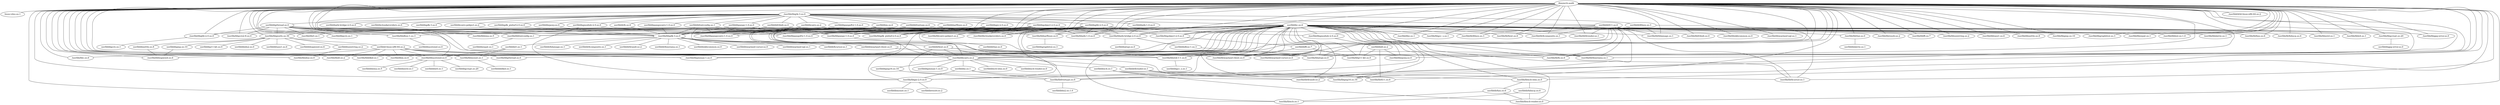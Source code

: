 strict graph "" {
	graph [edge_default="{}",
		node_default="{}"
	];
	node [label="\N"];
	"/bin/arch-audit"	[b=158,
		g=255,
		label="/bin/arch-audit",
		r=186,
		size=10.0,
		x=-62.68385,
		y=-42.474297];
	"linux-vdso.so.1"	[b=158,
		g=255,
		label="linux-vdso.so.1",
		r=186,
		size=10.0,
		x=-112.58623,
		y=-109.905685];
	"/bin/arch-audit" -- "linux-vdso.so.1"	[id=0,
		weight=1.0];
	"/usr/lib/libgtk-3.so.0"	[b=158,
		g=255,
		label="/usr/lib/libgtk-3.so.0",
		r=186,
		size=10.0,
		x=140.46507,
		y=159.58913];
	"/bin/arch-audit" -- "/usr/lib/libgtk-3.so.0"	[id=1,
		weight=1.0];
	"/usr/lib/libgdk-3.so.0"	[b=158,
		g=255,
		label="/usr/lib/libgdk-3.so.0",
		r=186,
		size=10.0,
		x=205.35631,
		y=103.69653];
	"/bin/arch-audit" -- "/usr/lib/libgdk-3.so.0"	[id=2,
		weight=1.0];
	"/usr/lib/libpangocairo-1.0.so.0"	[b=158,
		g=255,
		label="/usr/lib/libpangocairo-1.0.so.0",
		r=186,
		size=10.0,
		x=83.15488,
		y=142.37544];
	"/bin/arch-audit" -- "/usr/lib/libpangocairo-1.0.so.0"	[id=3,
		weight=1.0];
	"/usr/lib/libpango-1.0.so.0"	[b=158,
		g=255,
		label="/usr/lib/libpango-1.0.so.0",
		r=186,
		size=10.0,
		x=83.82179,
		y=82.34944];
	"/bin/arch-audit" -- "/usr/lib/libpango-1.0.so.0"	[id=4,
		weight=1.0];
	"/usr/lib/libatk-1.0.so.0"	[b=158,
		g=255,
		label="/usr/lib/libatk-1.0.so.0",
		r=186,
		size=10.0,
		x=-32.35684,
		y=98.59612];
	"/bin/arch-audit" -- "/usr/lib/libatk-1.0.so.0"	[id=5,
		weight=1.0];
	"/usr/lib/libcairo.so.2"	[b=158,
		g=255,
		label="/usr/lib/libcairo.so.2",
		r=186,
		size=10.0,
		x=113.25776,
		y=-23.316544];
	"/bin/arch-audit" -- "/usr/lib/libcairo.so.2"	[id=6,
		weight=1.0];
	"/usr/lib/libgio-2.0.so.0"	[b=158,
		g=255,
		label="/usr/lib/libgio-2.0.so.0",
		r=186,
		size=10.0,
		x=-11.542758,
		y=168.69621];
	"/bin/arch-audit" -- "/usr/lib/libgio-2.0.so.0"	[id=7,
		weight=1.0];
	"/usr/lib/libgobject-2.0.so.0"	[b=158,
		g=255,
		label="/usr/lib/libgobject-2.0.so.0",
		r=186,
		size=10.0,
		x=-100.40634,
		y=84.8558];
	"/bin/arch-audit" -- "/usr/lib/libgobject-2.0.so.0"	[id=8,
		weight=1.0];
	"/usr/lib/libglib-2.0.so.0"	[b=158,
		g=255,
		label="/usr/lib/libglib-2.0.so.0",
		r=186,
		size=10.0,
		x=-27.535833,
		y=-121.045456];
	"/bin/arch-audit" -- "/usr/lib/libglib-2.0.so.0"	[id=9,
		weight=1.0];
	"/usr/lib/libz.so.1"	[b=158,
		g=255,
		label="/usr/lib/libz.so.1",
		r=186,
		size=10.0,
		x=-125.334915,
		y=-22.839106];
	"/bin/arch-audit" -- "/usr/lib/libz.so.1"	[id=10,
		weight=1.0];
	"/usr/lib/libpcre2-8.so.0"	[b=158,
		g=255,
		label="/usr/lib/libpcre2-8.so.0",
		r=186,
		size=10.0,
		x=-18.607498,
		y=-73.37594];
	"/bin/arch-audit" -- "/usr/lib/libpcre2-8.so.0"	[id=11,
		weight=1.0];
	"/usr/lib/libgnutls.so.30"	[b=158,
		g=255,
		label="/usr/lib/libgnutls.so.30",
		r=186,
		size=10.0,
		x=-132.05122,
		y=-219.40402];
	"/bin/arch-audit" -- "/usr/lib/libgnutls.so.30"	[id=12,
		weight=1.0];
	"/usr/lib/libstdc++.so.6"	[b=158,
		g=255,
		label="/usr/lib/libstdc++.so.6",
		r=186,
		size=10.0,
		x=20.078701,
		y=-109.2348];
	"/bin/arch-audit" -- "/usr/lib/libstdc++.so.6"	[id=13,
		weight=1.0];
	"/usr/lib/libm.so.6"	[b=158,
		g=255,
		label="/usr/lib/libm.so.6",
		r=186,
		size=10.0,
		x=-68.31384,
		y=-122.08369];
	"/bin/arch-audit" -- "/usr/lib/libm.so.6"	[id=14,
		weight=1.0];
	"/usr/lib/libgcc_s.so.1"	[b=158,
		g=255,
		label="/usr/lib/libgcc_s.so.1",
		r=186,
		size=10.0,
		x=-136.334,
		y=-29.366167];
	"/bin/arch-audit" -- "/usr/lib/libgcc_s.so.1"	[id=15,
		weight=1.0];
	"/usr/lib/libpthread.so.0"	[b=158,
		g=255,
		label="/usr/lib/libpthread.so.0",
		r=186,
		size=10.0,
		x=-95.0135,
		y=-118.894585];
	"/bin/arch-audit" -- "/usr/lib/libpthread.so.0"	[id=16,
		weight=1.0];
	"/usr/lib/libc.so.6"	[b=158,
		g=255,
		label="/usr/lib/libc.so.6",
		r=186,
		size=10.0,
		x=-87.061226,
		y=-162.29416];
	"/bin/arch-audit" -- "/usr/lib/libc.so.6"	[id=17,
		weight=1.0];
	"/usr/lib/libgmodule-2.0.so.0"	[b=158,
		g=255,
		label="/usr/lib/libgmodule-2.0.so.0",
		r=186,
		size=10.0,
		x=-118.82745,
		y=78.8714];
	"/bin/arch-audit" -- "/usr/lib/libgmodule-2.0.so.0"	[id=18,
		weight=1.0];
	"/usr/lib/libharfbuzz.so.0"	[b=158,
		g=255,
		label="/usr/lib/libharfbuzz.so.0",
		r=186,
		size=10.0,
		x=-55.996326,
		y=116.01606];
	"/bin/arch-audit" -- "/usr/lib/libharfbuzz.so.0"	[id=19,
		weight=1.0];
	"/usr/lib/libpangoft2-1.0.so.0"	[b=158,
		g=255,
		label="/usr/lib/libpangoft2-1.0.so.0",
		r=186,
		size=10.0,
		x=72.220085,
		y=104.08635];
	"/bin/arch-audit" -- "/usr/lib/libpangoft2-1.0.so.0"	[id=20,
		weight=1.0];
	"/usr/lib/libfontconfig.so.1"	[b=158,
		g=255,
		label="/usr/lib/libfontconfig.so.1",
		r=186,
		size=10.0,
		x=-25.458105,
		y=55.006847];
	"/bin/arch-audit" -- "/usr/lib/libfontconfig.so.1"	[id=21,
		weight=1.0];
	"/usr/lib/libfreetype.so.6"	[b=158,
		g=255,
		label="/usr/lib/libfreetype.so.6",
		r=186,
		size=10.0,
		x=111.67345,
		y=7.131975];
	"/bin/arch-audit" -- "/usr/lib/libfreetype.so.6"	[id=22,
		weight=1.0];
	"/usr/lib/libfribidi.so.0"	[b=158,
		g=255,
		label="/usr/lib/libfribidi.so.0",
		r=186,
		size=10.0,
		x=-114.2658,
		y=13.615461];
	"/bin/arch-audit" -- "/usr/lib/libfribidi.so.0"	[id=23,
		weight=1.0];
	"/usr/lib/libcairo-gobject.so.2"	[b=158,
		g=255,
		label="/usr/lib/libcairo-gobject.so.2",
		r=186,
		size=10.0,
		x=36.39729,
		y=152.68254];
	"/bin/arch-audit" -- "/usr/lib/libcairo-gobject.so.2"	[id=24,
		weight=1.0];
	"/usr/lib/libgdk_pixbuf-2.0.so.0"	[b=158,
		g=255,
		label="/usr/lib/libgdk_pixbuf-2.0.so.0",
		r=186,
		size=10.0,
		x=32.357174,
		y=91.51286];
	"/bin/arch-audit" -- "/usr/lib/libgdk_pixbuf-2.0.so.0"	[id=25,
		weight=1.0];
	"/usr/lib/libepoxy.so.0"	[b=158,
		g=255,
		label="/usr/lib/libepoxy.so.0",
		r=186,
		size=10.0,
		x=-159.76088,
		y=31.900206];
	"/bin/arch-audit" -- "/usr/lib/libepoxy.so.0"	[id=26,
		weight=1.0];
	"/usr/lib/libXi.so.6"	[b=158,
		g=255,
		label="/usr/lib/libXi.so.6",
		r=186,
		size=10.0,
		x=55.794453,
		y=-37.986748];
	"/bin/arch-audit" -- "/usr/lib/libXi.so.6"	[id=27,
		weight=1.0];
	"/usr/lib/libX11.so.6"	[b=158,
		g=255,
		label="/usr/lib/libX11.so.6",
		r=186,
		size=10.0,
		x=-179.43355,
		y=23.769747];
	"/bin/arch-audit" -- "/usr/lib/libX11.so.6"	[id=28,
		weight=1.0];
	"/usr/lib/libatk-bridge-2.0.so.0"	[b=158,
		g=255,
		label="/usr/lib/libatk-bridge-2.0.so.0",
		r=186,
		size=10.0,
		x=-40.09757,
		y=175.67004];
	"/bin/arch-audit" -- "/usr/lib/libatk-bridge-2.0.so.0"	[id=29,
		weight=1.0];
	"/usr/lib/libcloudproviders.so.0"	[b=158,
		g=255,
		label="/usr/lib/libcloudproviders.so.0",
		r=186,
		size=10.0,
		x=4.864349,
		y=108.38903];
	"/bin/arch-audit" -- "/usr/lib/libcloudproviders.so.0"	[id=30,
		weight=1.0];
	"/usr/lib/libXfixes.so.3"	[b=158,
		g=255,
		label="/usr/lib/libXfixes.so.3",
		r=186,
		size=10.0,
		x=5.1926327,
		y=-21.711205];
	"/bin/arch-audit" -- "/usr/lib/libXfixes.so.3"	[id=31,
		weight=1.0];
	"/usr/lib/librt.so.1"	[b=158,
		g=255,
		label="/usr/lib/librt.so.1",
		r=186,
		size=10.0,
		x=-10.026029,
		y=-53.604275];
	"/bin/arch-audit" -- "/usr/lib/librt.so.1"	[id=32,
		weight=1.0];
	"/usr/lib/libxkbcommon.so.0"	[b=158,
		g=255,
		label="/usr/lib/libxkbcommon.so.0",
		r=186,
		size=10.0,
		x=-116.35907,
		y=0.9823968];
	"/bin/arch-audit" -- "/usr/lib/libxkbcommon.so.0"	[id=33,
		weight=1.0];
	"/usr/lib/libwayland-client.so.0"	[b=158,
		g=255,
		label="/usr/lib/libwayland-client.so.0",
		r=186,
		size=10.0,
		x=-106.19854,
		y=34.052544];
	"/bin/arch-audit" -- "/usr/lib/libwayland-client.so.0"	[id=34,
		weight=1.0];
	"/usr/lib/libwayland-cursor.so.0"	[b=158,
		g=255,
		label="/usr/lib/libwayland-cursor.so.0",
		r=186,
		size=10.0,
		x=35.612167,
		y=-1.0813432];
	"/bin/arch-audit" -- "/usr/lib/libwayland-cursor.so.0"	[id=35,
		weight=1.0];
	"/usr/lib/libwayland-egl.so.1"	[b=158,
		g=255,
		label="/usr/lib/libwayland-egl.so.1",
		r=186,
		size=10.0,
		x=-114.0267,
		y=-28.979523];
	"/bin/arch-audit" -- "/usr/lib/libwayland-egl.so.1"	[id=36,
		weight=1.0];
	"/usr/lib/libXext.so.6"	[b=158,
		g=255,
		label="/usr/lib/libXext.so.6",
		r=186,
		size=10.0,
		x=-0.17022133,
		y=9.781214];
	"/bin/arch-audit" -- "/usr/lib/libXext.so.6"	[id=37,
		weight=1.0];
	"/usr/lib/libXcursor.so.1"	[b=158,
		g=255,
		label="/usr/lib/libXcursor.so.1",
		r=186,
		size=10.0,
		x=78.79639,
		y=-25.826567];
	"/bin/arch-audit" -- "/usr/lib/libXcursor.so.1"	[id=38,
		weight=1.0];
	"/usr/lib/libXdamage.so.1"	[b=158,
		g=255,
		label="/usr/lib/libXdamage.so.1",
		r=186,
		size=10.0,
		x=47.76373,
		y=13.732083];
	"/bin/arch-audit" -- "/usr/lib/libXdamage.so.1"	[id=39,
		weight=1.0];
	"/usr/lib/libXcomposite.so.1"	[b=158,
		g=255,
		label="/usr/lib/libXcomposite.so.1",
		r=186,
		size=10.0,
		x=9.451281,
		y=-9.232597];
	"/bin/arch-audit" -- "/usr/lib/libXcomposite.so.1"	[id=40,
		weight=1.0];
	"/usr/lib/libXrandr.so.2"	[b=158,
		g=255,
		label="/usr/lib/libXrandr.so.2",
		r=186,
		size=10.0,
		x=79.18175,
		y=-58.254707];
	"/bin/arch-audit" -- "/usr/lib/libXrandr.so.2"	[id=41,
		weight=1.0];
	"/usr/lib/libXinerama.so.1"	[b=158,
		g=255,
		label="/usr/lib/libXinerama.so.1",
		r=186,
		size=10.0,
		x=49.586067,
		y=-23.724413];
	"/bin/arch-audit" -- "/usr/lib/libXinerama.so.1"	[id=42,
		weight=1.0];
	"/usr/lib/libthai.so.0"	[b=158,
		g=255,
		label="/usr/lib/libthai.so.0",
		r=186,
		size=10.0,
		x=-179.19647,
		y=-64.97334];
	"/bin/arch-audit" -- "/usr/lib/libthai.so.0"	[id=43,
		weight=1.0];
	"/usr/lib/libpixman-1.so.0"	[b=158,
		g=255,
		label="/usr/lib/libpixman-1.so.0",
		r=186,
		size=10.0,
		x=2.135647,
		y=-84.1882];
	"/bin/arch-audit" -- "/usr/lib/libpixman-1.so.0"	[id=44,
		weight=1.0];
	"/usr/lib/libpng16.so.16"	[b=158,
		g=255,
		label="/usr/lib/libpng16.so.16",
		r=186,
		size=10.0,
		x=27.906872,
		y=29.719826];
	"/bin/arch-audit" -- "/usr/lib/libpng16.so.16"	[id=45,
		weight=1.0];
	"/usr/lib/libxcb-shm.so.0"	[b=158,
		g=255,
		label="/usr/lib/libxcb-shm.so.0",
		r=186,
		size=10.0,
		x=-219.13478,
		y=-3.1498547];
	"/bin/arch-audit" -- "/usr/lib/libxcb-shm.so.0"	[id=46,
		weight=1.0];
	"/usr/lib/libxcb.so.1"	[b=158,
		g=255,
		label="/usr/lib/libxcb.so.1",
		r=186,
		size=10.0,
		x=-216.8583,
		y=-32.706814];
	"/bin/arch-audit" -- "/usr/lib/libxcb.so.1"	[id=47,
		weight=1.0];
	"/usr/lib/libxcb-render.so.0"	[b=158,
		g=255,
		label="/usr/lib/libxcb-render.so.0",
		r=186,
		size=10.0,
		x=-219.5929,
		y=-17.149044];
	"/bin/arch-audit" -- "/usr/lib/libxcb-render.so.0"	[id=48,
		weight=1.0];
	"/usr/lib/libXrender.so.1"	[b=158,
		g=255,
		label="/usr/lib/libXrender.so.1",
		r=186,
		size=10.0,
		x=-1.2362008,
		y=-3.581921];
	"/bin/arch-audit" -- "/usr/lib/libXrender.so.1"	[id=49,
		weight=1.0];
	"/usr/lib/libmount.so.1"	[b=158,
		g=255,
		label="/usr/lib/libmount.so.1",
		r=186,
		size=10.0,
		x=-4.917087,
		y=-156.86275];
	"/bin/arch-audit" -- "/usr/lib/libmount.so.1"	[id=50,
		weight=1.0];
	"/usr/lib/libresolv.so.2"	[b=158,
		g=255,
		label="/usr/lib/libresolv.so.2",
		r=186,
		size=10.0,
		x=-119.38231,
		y=-53.05262];
	"/bin/arch-audit" -- "/usr/lib/libresolv.so.2"	[id=51,
		weight=1.0];
	"/usr/lib/libffi.so.7"	[b=158,
		g=255,
		label="/usr/lib/libffi.so.7",
		r=186,
		size=10.0,
		x=-125.04076,
		y=-8.059018];
	"/bin/arch-audit" -- "/usr/lib/libffi.so.7"	[id=52,
		weight=1.0];
	"/usr/lib/libpcre.so.1"	[b=158,
		g=255,
		label="/usr/lib/libpcre.so.1",
		r=186,
		size=10.0,
		x=-25.665632,
		y=-83.62625];
	"/bin/arch-audit" -- "/usr/lib/libpcre.so.1"	[id=53,
		weight=1.0];
	"/usr/lib/libp11-kit.so.0"	[b=158,
		g=255,
		label="/usr/lib/libp11-kit.so.0",
		r=186,
		size=10.0,
		x=-167.47487,
		y=-25.250511];
	"/bin/arch-audit" -- "/usr/lib/libp11-kit.so.0"	[id=54,
		weight=1.0];
	"/usr/lib/libidn2.so.0"	[b=158,
		g=255,
		label="/usr/lib/libidn2.so.0",
		r=186,
		size=10.0,
		x=-139.38684,
		y=-121.78008];
	"/bin/arch-audit" -- "/usr/lib/libidn2.so.0"	[id=55,
		weight=1.0];
	"/usr/lib/libunistring.so.2"	[b=158,
		g=255,
		label="/usr/lib/libunistring.so.2",
		r=186,
		size=10.0,
		x=-131.65169,
		y=-55.228626];
	"/bin/arch-audit" -- "/usr/lib/libunistring.so.2"	[id=56,
		weight=1.0];
	"/usr/lib/libtasn1.so.6"	[b=158,
		g=255,
		label="/usr/lib/libtasn1.so.6",
		r=186,
		size=10.0,
		x=-123.06478,
		y=-66.0831];
	"/bin/arch-audit" -- "/usr/lib/libtasn1.so.6"	[id=57,
		weight=1.0];
	"/usr/lib/libnettle.so.8"	[b=158,
		g=255,
		label="/usr/lib/libnettle.so.8",
		r=186,
		size=10.0,
		x=-114.138,
		y=-14.338324];
	"/bin/arch-audit" -- "/usr/lib/libnettle.so.8"	[id=58,
		weight=1.0];
	"/usr/lib/libhogweed.so.6"	[b=158,
		g=255,
		label="/usr/lib/libhogweed.so.6",
		r=186,
		size=10.0,
		x=-148.40858,
		y=-161.06877];
	"/bin/arch-audit" -- "/usr/lib/libhogweed.so.6"	[id=59,
		weight=1.0];
	"/usr/lib/libgmp.so.10"	[b=158,
		g=255,
		label="/usr/lib/libgmp.so.10",
		r=186,
		size=10.0,
		x=-99.660255,
		y=-75.22683];
	"/bin/arch-audit" -- "/usr/lib/libgmp.so.10"	[id=60,
		weight=1.0];
	"/usr/lib64/ld-linux-x86-64.so.2"	[b=158,
		g=255,
		label="/usr/lib64/ld-linux-x86-64.so.2",
		r=186,
		size=10.0,
		x=-122.49797,
		y=-103.780045];
	"/bin/arch-audit" -- "/usr/lib64/ld-linux-x86-64.so.2"	[id=61,
		weight=1.0];
	"/usr/lib/libdl.so.2"	[b=158,
		g=255,
		label="/usr/lib/libdl.so.2",
		r=186,
		size=10.0,
		x=-81.16046,
		y=-113.843796];
	"/bin/arch-audit" -- "/usr/lib/libdl.so.2"	[id=62,
		weight=1.0];
	"/usr/lib/libgraphite2.so.3"	[b=158,
		g=255,
		label="/usr/lib/libgraphite2.so.3",
		r=186,
		size=10.0,
		x=-112.25658,
		y=-43.419556];
	"/bin/arch-audit" -- "/usr/lib/libgraphite2.so.3"	[id=63,
		weight=1.0];
	"/usr/lib/libexpat.so.1"	[b=158,
		g=255,
		label="/usr/lib/libexpat.so.1",
		r=186,
		size=10.0,
		x=-128.169,
		y=11.303024];
	"/bin/arch-audit" -- "/usr/lib/libexpat.so.1"	[id=64,
		weight=1.0];
	"/usr/lib/libbz2.so.1.0"	[b=158,
		g=255,
		label="/usr/lib/libbz2.so.1.0",
		r=186,
		size=10.0,
		x=-134.05727,
		y=0.28105104];
	"/bin/arch-audit" -- "/usr/lib/libbz2.so.1.0"	[id=65,
		weight=1.0];
	"/usr/lib/libdbus-1.so.3"	[b=158,
		g=255,
		label="/usr/lib/libdbus-1.so.3",
		r=186,
		size=10.0,
		x=-8.947256,
		y=-117.41544];
	"/bin/arch-audit" -- "/usr/lib/libdbus-1.so.3"	[id=66,
		weight=1.0];
	"/usr/lib/libatspi.so.0"	[b=158,
		g=255,
		label="/usr/lib/libatspi.so.0",
		r=186,
		size=10.0,
		x=-19.185738,
		y=114.26552];
	"/bin/arch-audit" -- "/usr/lib/libatspi.so.0"	[id=67,
		weight=1.0];
	"/usr/lib/libdatrie.so.1"	[b=158,
		g=255,
		label="/usr/lib/libdatrie.so.1",
		r=186,
		size=10.0,
		x=-135.62842,
		y=-42.967213];
	"/bin/arch-audit" -- "/usr/lib/libdatrie.so.1"	[id=68,
		weight=1.0];
	"/usr/lib/libXau.so.6"	[b=158,
		g=255,
		label="/usr/lib/libXau.so.6",
		r=186,
		size=10.0,
		x=-108.17566,
		y=-60.14722];
	"/bin/arch-audit" -- "/usr/lib/libXau.so.6"	[id=69,
		weight=1.0];
	"/usr/lib/libXdmcp.so.6"	[b=158,
		g=255,
		label="/usr/lib/libXdmcp.so.6",
		r=186,
		size=10.0,
		x=-124.284645,
		y=-38.04909];
	"/bin/arch-audit" -- "/usr/lib/libXdmcp.so.6"	[id=70,
		weight=1.0];
	"/usr/lib/libblkid.so.1"	[b=158,
		g=255,
		label="/usr/lib/libblkid.so.1",
		r=186,
		size=10.0,
		x=-82.56058,
		y=-127.04077];
	"/bin/arch-audit" -- "/usr/lib/libblkid.so.1"	[id=71,
		weight=1.0];
	"/usr/lib/libsystemd.so.0"	[b=158,
		g=255,
		label="/usr/lib/libsystemd.so.0",
		r=186,
		size=10.0,
		x=35.44378,
		y=-192.68288];
	"/bin/arch-audit" -- "/usr/lib/libsystemd.so.0"	[id=72,
		weight=1.0];
	"/usr/lib/liblzma.so.5"	[b=158,
		g=255,
		label="/usr/lib/liblzma.so.5",
		r=186,
		size=10.0,
		x=-8.439358,
		y=-66.518974];
	"/bin/arch-audit" -- "/usr/lib/liblzma.so.5"	[id=73,
		weight=1.0];
	"/usr/lib/libzstd.so.1"	[b=158,
		g=255,
		label="/usr/lib/libzstd.so.1",
		r=186,
		size=10.0,
		x=-121.84358,
		y=23.1539];
	"/bin/arch-audit" -- "/usr/lib/libzstd.so.1"	[id=74,
		weight=1.0];
	"/usr/lib/liblz4.so.1"	[b=158,
		g=255,
		label="/usr/lib/liblz4.so.1",
		r=186,
		size=10.0,
		x=-136.46094,
		y=-14.714987];
	"/bin/arch-audit" -- "/usr/lib/liblz4.so.1"	[id=75,
		weight=1.0];
	"/usr/lib/libgcrypt.so.20"	[b=158,
		g=255,
		label="/usr/lib/libgcrypt.so.20",
		r=186,
		size=10.0,
		x=-169.37514,
		y=-83.72149];
	"/bin/arch-audit" -- "/usr/lib/libgcrypt.so.20"	[id=76,
		weight=1.0];
	"/usr/lib/libgpg-error.so.0"	[b=158,
		g=255,
		label="/usr/lib/libgpg-error.so.0",
		r=186,
		size=10.0,
		x=-111.822655,
		y=-72.4534];
	"/bin/arch-audit" -- "/usr/lib/libgpg-error.so.0"	[id=77,
		weight=1.0];
	"usr/liblibgdk-3.so.0"	[b=158,
		g=255,
		label="usr/liblibgdk-3.so.0",
		r=186,
		size=10.0,
		x=184.1922,
		y=245.52855];
	"/usr/lib/libgtk-3.so.0" -- "usr/liblibgdk-3.so.0"	[id=78,
		weight=1.0];
	"usr/liblibgmodule-2.0.so.0"	[b=158,
		g=255,
		label="usr/liblibgmodule-2.0.so.0",
		r=186,
		size=10.0,
		x=60.87755,
		y=196.0468];
	"/usr/lib/libgtk-3.so.0" -- "usr/liblibgmodule-2.0.so.0"	[id=79,
		weight=1.0];
	"usr/liblibglib-2.0.so.0"	[b=158,
		g=255,
		label="usr/liblibglib-2.0.so.0",
		r=186,
		size=10.0,
		x=12.167814,
		y=153.3018];
	"/usr/lib/libgtk-3.so.0" -- "usr/liblibglib-2.0.so.0"	[id=80,
		weight=1.0];
	"usr/liblibgobject-2.0.so.0"	[b=158,
		g=255,
		label="usr/liblibgobject-2.0.so.0",
		r=186,
		size=10.0,
		x=52.825638,
		y=166.01146];
	"/usr/lib/libgtk-3.so.0" -- "usr/liblibgobject-2.0.so.0"	[id=81,
		weight=1.0];
	"usr/liblibgio-2.0.so.0"	[b=158,
		g=255,
		label="usr/liblibgio-2.0.so.0",
		r=186,
		size=10.0,
		x=110.00664,
		y=130.71916];
	"/usr/lib/libgtk-3.so.0" -- "usr/liblibgio-2.0.so.0"	[id=82,
		weight=1.0];
	"usr/liblibpangocairo-1.0.so.0"	[b=158,
		g=255,
		label="usr/liblibpangocairo-1.0.so.0",
		r=186,
		size=10.0,
		x=238.44975,
		y=171.89842];
	"/usr/lib/libgtk-3.so.0" -- "usr/liblibpangocairo-1.0.so.0"	[id=83,
		weight=1.0];
	"usr/liblibpango-1.0.so.0"	[b=158,
		g=255,
		label="usr/liblibpango-1.0.so.0",
		r=186,
		size=10.0,
		x=165.9517,
		y=160.66283];
	"/usr/lib/libgtk-3.so.0" -- "usr/liblibpango-1.0.so.0"	[id=84,
		weight=1.0];
	"usr/liblibharfbuzz.so.0"	[b=158,
		g=255,
		label="usr/liblibharfbuzz.so.0",
		r=186,
		size=10.0,
		x=130.49165,
		y=100.1644];
	"/usr/lib/libgtk-3.so.0" -- "usr/liblibharfbuzz.so.0"	[id=85,
		weight=1.0];
	"usr/liblibcairo.so.2"	[b=158,
		g=255,
		label="usr/liblibcairo.so.2",
		r=186,
		size=10.0,
		x=134.40384,
		y=189.829];
	"/usr/lib/libgtk-3.so.0" -- "usr/liblibcairo.so.2"	[id=86,
		weight=1.0];
	"usr/liblibpangoft2-1.0.so.0"	[b=158,
		g=255,
		label="usr/liblibpangoft2-1.0.so.0",
		r=186,
		size=10.0,
		x=129.39665,
		y=210.62132];
	"/usr/lib/libgtk-3.so.0" -- "usr/liblibpangoft2-1.0.so.0"	[id=87,
		weight=1.0];
	"usr/liblibfontconfig.so.1"	[b=158,
		g=255,
		label="usr/liblibfontconfig.so.1",
		r=186,
		size=10.0,
		x=155.12389,
		y=107.79131];
	"/usr/lib/libgtk-3.so.0" -- "usr/liblibfontconfig.so.1"	[id=88,
		weight=1.0];
	"usr/liblibfreetype.so.6"	[b=158,
		g=255,
		label="usr/liblibfreetype.so.6",
		r=186,
		size=10.0,
		x=51.8249,
		y=107.51885];
	"/usr/lib/libgtk-3.so.0" -- "usr/liblibfreetype.so.6"	[id=89,
		weight=1.0];
	"usr/liblibfribidi.so.0"	[b=158,
		g=255,
		label="usr/liblibfribidi.so.0",
		r=186,
		size=10.0,
		x=181.59793,
		y=138.71672];
	"/usr/lib/libgtk-3.so.0" -- "usr/liblibfribidi.so.0"	[id=90,
		weight=1.0];
	"usr/liblibcairo-gobject.so.2"	[b=158,
		g=255,
		label="usr/liblibcairo-gobject.so.2",
		r=186,
		size=10.0,
		x=228.90405,
		y=191.70413];
	"/usr/lib/libgtk-3.so.0" -- "usr/liblibcairo-gobject.so.2"	[id=91,
		weight=1.0];
	"usr/liblibgdk_pixbuf-2.0.so.0"	[b=158,
		g=255,
		label="usr/liblibgdk_pixbuf-2.0.so.0",
		r=186,
		size=10.0,
		x=239.44382,
		y=183.08737];
	"/usr/lib/libgtk-3.so.0" -- "usr/liblibgdk_pixbuf-2.0.so.0"	[id=92,
		weight=1.0];
	"usr/liblibatk-1.0.so.0"	[b=158,
		g=255,
		label="usr/liblibatk-1.0.so.0",
		r=186,
		size=10.0,
		x=53.044674,
		y=227.2748];
	"/usr/lib/libgtk-3.so.0" -- "usr/liblibatk-1.0.so.0"	[id=93,
		weight=1.0];
	"usr/liblibepoxy.so.0"	[b=158,
		g=255,
		label="usr/liblibepoxy.so.0",
		r=186,
		size=10.0,
		x=226.79741,
		y=172.2388];
	"/usr/lib/libgtk-3.so.0" -- "usr/liblibepoxy.so.0"	[id=94,
		weight=1.0];
	"usr/liblibm.so.6 "	[b=158,
		g=255,
		label="usr/liblibm.so.6 ",
		r=186,
		size=10.0,
		x=110.65036,
		y=46.435112];
	"/usr/lib/libgtk-3.so.0" -- "usr/liblibm.so.6 "	[id=95,
		weight=1.0];
	"usr/liblibXi.so.6"	[b=158,
		g=255,
		label="usr/liblibXi.so.6",
		r=186,
		size=10.0,
		x=224.0427,
		y=181.17961];
	"/usr/lib/libgtk-3.so.0" -- "usr/liblibXi.so.6"	[id=96,
		weight=1.0];
	"usr/liblibX11.so.6"	[b=158,
		g=255,
		label="usr/liblibX11.so.6",
		r=186,
		size=10.0,
		x=81.716064,
		y=13.578268];
	"/usr/lib/libgtk-3.so.0" -- "usr/liblibX11.so.6"	[id=97,
		weight=1.0];
	"usr/liblibatk-bridge-2.0.so.0"	[b=158,
		g=255,
		label="usr/liblibatk-bridge-2.0.so.0",
		r=186,
		size=10.0,
		x=194.6913,
		y=244.88817];
	"/usr/lib/libgtk-3.so.0" -- "usr/liblibatk-bridge-2.0.so.0"	[id=98,
		weight=1.0];
	"usr/liblibcloudproviders.so.0"	[b=158,
		g=255,
		label="usr/liblibcloudproviders.so.0",
		r=186,
		size=10.0,
		x=199.71996,
		y=235.84125];
	"/usr/lib/libgtk-3.so.0" -- "usr/liblibcloudproviders.so.0"	[id=99,
		weight=1.0];
	"usr/liblibXfixes.so.3"	[b=158,
		g=255,
		label="usr/liblibXfixes.so.3",
		r=186,
		size=10.0,
		x=157.55667,
		y=60.72863];
	"/usr/lib/libgtk-3.so.0" -- "usr/liblibXfixes.so.3"	[id=100,
		weight=1.0];
	"usr/liblibpthread.so.0"	[b=158,
		g=255,
		label="usr/liblibpthread.so.0",
		r=186,
		size=10.0,
		x=29.483961,
		y=-53.34752];
	"/usr/lib/libgtk-3.so.0" -- "usr/liblibpthread.so.0"	[id=101,
		weight=1.0];
	"usr/liblibc.so.6 "	[b=158,
		g=255,
		label="usr/liblibc.so.6 ",
		r=186,
		size=10.0,
		x=-65.081314,
		y=4.3368607];
	"/usr/lib/libgtk-3.so.0" -- "usr/liblibc.so.6 "	[id=102,
		weight=1.0];
	"usr/liblibgmodule-2.0.so.0" -- "/usr/lib/libgio-2.0.so.0"	[id=103,
		weight=1.0];
	"usr/liblibgmodule-2.0.so.0" -- "/usr/lib/libgdk_pixbuf-2.0.so.0"	[id=104,
		weight=1.0];
	"usr/liblibglib-2.0.so.0" -- "/usr/lib/libgdk-3.so.0"	[id=105,
		weight=1.0];
	"usr/liblibglib-2.0.so.0" -- "/usr/lib/libpangocairo-1.0.so.0"	[id=106,
		weight=1.0];
	"usr/liblibglib-2.0.so.0" -- "/usr/lib/libpango-1.0.so.0"	[id=107,
		weight=1.0];
	"usr/liblibglib-2.0.so.0" -- "/usr/lib/libatk-1.0.so.0"	[id=108,
		weight=1.0];
	"usr/liblibglib-2.0.so.0" -- "/usr/lib/libgio-2.0.so.0"	[id=109,
		weight=1.0];
	"usr/liblibglib-2.0.so.0" -- "/usr/lib/libgobject-2.0.so.0"	[id=110,
		weight=1.0];
	"usr/liblibglib-2.0.so.0" -- "/usr/lib/libgmodule-2.0.so.0"	[id=111,
		weight=1.0];
	"usr/liblibglib-2.0.so.0" -- "/usr/lib/libharfbuzz.so.0"	[id=112,
		weight=1.0];
	"usr/liblibglib-2.0.so.0" -- "/usr/lib/libpangoft2-1.0.so.0"	[id=113,
		weight=1.0];
	"usr/liblibglib-2.0.so.0" -- "/usr/lib/libcairo-gobject.so.2"	[id=114,
		weight=1.0];
	"usr/liblibglib-2.0.so.0" -- "/usr/lib/libgdk_pixbuf-2.0.so.0"	[id=115,
		weight=1.0];
	"usr/liblibglib-2.0.so.0" -- "/usr/lib/libatk-bridge-2.0.so.0"	[id=116,
		weight=1.0];
	"usr/liblibglib-2.0.so.0" -- "/usr/lib/libcloudproviders.so.0"	[id=117,
		weight=1.0];
	"usr/liblibglib-2.0.so.0" -- "/usr/lib/libatspi.so.0"	[id=118,
		weight=1.0];
	"usr/liblibgobject-2.0.so.0" -- "/usr/lib/libgdk-3.so.0"	[id=119,
		weight=1.0];
	"usr/liblibgobject-2.0.so.0" -- "/usr/lib/libpangocairo-1.0.so.0"	[id=120,
		weight=1.0];
	"usr/liblibgobject-2.0.so.0" -- "/usr/lib/libpango-1.0.so.0"	[id=121,
		weight=1.0];
	"usr/liblibgobject-2.0.so.0" -- "/usr/lib/libatk-1.0.so.0"	[id=122,
		weight=1.0];
	"usr/liblibgobject-2.0.so.0" -- "/usr/lib/libgio-2.0.so.0"	[id=123,
		weight=1.0];
	"usr/liblibgobject-2.0.so.0" -- "/usr/lib/libpangoft2-1.0.so.0"	[id=124,
		weight=1.0];
	"usr/liblibgobject-2.0.so.0" -- "/usr/lib/libcairo-gobject.so.2"	[id=125,
		weight=1.0];
	"usr/liblibgobject-2.0.so.0" -- "/usr/lib/libgdk_pixbuf-2.0.so.0"	[id=126,
		weight=1.0];
	"usr/liblibgobject-2.0.so.0" -- "/usr/lib/libatk-bridge-2.0.so.0"	[id=127,
		weight=1.0];
	"usr/liblibgobject-2.0.so.0" -- "/usr/lib/libcloudproviders.so.0"	[id=128,
		weight=1.0];
	"usr/liblibgobject-2.0.so.0" -- "/usr/lib/libatspi.so.0"	[id=129,
		weight=1.0];
	"usr/liblibgio-2.0.so.0" -- "/usr/lib/libgdk-3.so.0"	[id=130,
		weight=1.0];
	"usr/liblibgio-2.0.so.0" -- "/usr/lib/libpango-1.0.so.0"	[id=131,
		weight=1.0];
	"usr/liblibgio-2.0.so.0" -- "/usr/lib/libpangoft2-1.0.so.0"	[id=132,
		weight=1.0];
	"usr/liblibgio-2.0.so.0" -- "/usr/lib/libgdk_pixbuf-2.0.so.0"	[id=133,
		weight=1.0];
	"usr/liblibgio-2.0.so.0" -- "/usr/lib/libcloudproviders.so.0"	[id=134,
		weight=1.0];
	"usr/liblibpangocairo-1.0.so.0" -- "/usr/lib/libgdk-3.so.0"	[id=135,
		weight=1.0];
	"usr/liblibpango-1.0.so.0" -- "/usr/lib/libgdk-3.so.0"	[id=136,
		weight=1.0];
	"usr/liblibpango-1.0.so.0" -- "/usr/lib/libpangocairo-1.0.so.0"	[id=137,
		weight=1.0];
	"usr/liblibpango-1.0.so.0" -- "/usr/lib/libpangoft2-1.0.so.0"	[id=138,
		weight=1.0];
	"usr/liblibharfbuzz.so.0" -- "/usr/lib/libpango-1.0.so.0"	[id=139,
		weight=1.0];
	"usr/liblibharfbuzz.so.0" -- "/usr/lib/libpangoft2-1.0.so.0"	[id=140,
		weight=1.0];
	"usr/liblibharfbuzz.so.0" -- "/usr/lib/libfreetype.so.6"	[id=141,
		weight=1.0];
	"usr/liblibcairo.so.2" -- "/usr/lib/libgdk-3.so.0"	[id=142,
		weight=1.0];
	"usr/liblibcairo.so.2" -- "/usr/lib/libpangocairo-1.0.so.0"	[id=143,
		weight=1.0];
	"usr/liblibcairo.so.2" -- "/usr/lib/libcairo-gobject.so.2"	[id=144,
		weight=1.0];
	"usr/liblibpangoft2-1.0.so.0" -- "/usr/lib/libpangocairo-1.0.so.0"	[id=145,
		weight=1.0];
	"usr/liblibfontconfig.so.1" -- "/usr/lib/libgdk-3.so.0"	[id=146,
		weight=1.0];
	"usr/liblibfontconfig.so.1" -- "/usr/lib/libpangocairo-1.0.so.0"	[id=147,
		weight=1.0];
	"usr/liblibfontconfig.so.1" -- "/usr/lib/libcairo.so.2"	[id=148,
		weight=1.0];
	"usr/liblibfontconfig.so.1" -- "/usr/lib/libpangoft2-1.0.so.0"	[id=149,
		weight=1.0];
	"usr/liblibfreetype.so.6" -- "/usr/lib/libcairo.so.2"	[id=150,
		weight=1.0];
	"usr/liblibfreetype.so.6" -- "/usr/lib/libharfbuzz.so.0"	[id=151,
		weight=1.0];
	"usr/liblibfreetype.so.6" -- "/usr/lib/libpangoft2-1.0.so.0"	[id=152,
		weight=1.0];
	"usr/liblibfreetype.so.6" -- "/usr/lib/libfontconfig.so.1"	[id=153,
		weight=1.0];
	"usr/liblibfribidi.so.0" -- "/usr/lib/libgdk-3.so.0"	[id=154,
		weight=1.0];
	"usr/liblibfribidi.so.0" -- "/usr/lib/libpango-1.0.so.0"	[id=155,
		weight=1.0];
	"usr/liblibcairo-gobject.so.2" -- "/usr/lib/libgdk-3.so.0"	[id=156,
		weight=1.0];
	"usr/liblibgdk_pixbuf-2.0.so.0" -- "/usr/lib/libgdk-3.so.0"	[id=157,
		weight=1.0];
	"usr/liblibatk-1.0.so.0" -- "/usr/lib/libatk-bridge-2.0.so.0"	[id=158,
		weight=1.0];
	"usr/liblibepoxy.so.0" -- "/usr/lib/libgdk-3.so.0"	[id=159,
		weight=1.0];
	"usr/liblibm.so.6 " -- "/usr/lib/libgdk-3.so.0"	[id=160,
		weight=1.0];
	"usr/liblibm.so.6 " -- "/usr/lib/libpangocairo-1.0.so.0"	[id=161,
		weight=1.0];
	"usr/liblibm.so.6 " -- "/usr/lib/libpango-1.0.so.0"	[id=162,
		weight=1.0];
	"usr/liblibm.so.6 " -- "/usr/lib/libcairo.so.2"	[id=163,
		weight=1.0];
	"usr/liblibm.so.6 " -- "/usr/lib/libstdc++.so.6"	[id=164,
		weight=1.0];
	"usr/liblibm.so.6 " -- "/usr/lib/libgdk_pixbuf-2.0.so.0"	[id=165,
		weight=1.0];
	"usr/liblibm.so.6 " -- "/usr/lib/libpixman-1.so.0"	[id=166,
		weight=1.0];
	"usr/liblibm.so.6 " -- "/usr/lib/libpng16.so.16"	[id=167,
		weight=1.0];
	"usr/liblibXi.so.6" -- "/usr/lib/libgdk-3.so.0"	[id=168,
		weight=1.0];
	"usr/liblibX11.so.6" -- "/usr/lib/libgdk-3.so.0"	[id=169,
		weight=1.0];
	"usr/liblibX11.so.6" -- "/usr/lib/libcairo.so.2"	[id=170,
		weight=1.0];
	"usr/liblibX11.so.6" -- "/usr/lib/libXi.so.6"	[id=171,
		weight=1.0];
	"usr/liblibX11.so.6" -- "/usr/lib/libXfixes.so.3"	[id=172,
		weight=1.0];
	"usr/liblibX11.so.6" -- "/usr/lib/libXext.so.6"	[id=173,
		weight=1.0];
	"usr/liblibX11.so.6" -- "/usr/lib/libXcursor.so.1"	[id=174,
		weight=1.0];
	"usr/liblibX11.so.6" -- "/usr/lib/libXdamage.so.1"	[id=175,
		weight=1.0];
	"usr/liblibX11.so.6" -- "/usr/lib/libXcomposite.so.1"	[id=176,
		weight=1.0];
	"usr/liblibX11.so.6" -- "/usr/lib/libXrandr.so.2"	[id=177,
		weight=1.0];
	"usr/liblibX11.so.6" -- "/usr/lib/libXinerama.so.1"	[id=178,
		weight=1.0];
	"usr/liblibX11.so.6" -- "/usr/lib/libXrender.so.1"	[id=179,
		weight=1.0];
	"usr/liblibX11.so.6" -- "/usr/lib/libatspi.so.0"	[id=180,
		weight=1.0];
	"usr/liblibXfixes.so.3" -- "/usr/lib/libgdk-3.so.0"	[id=181,
		weight=1.0];
	"usr/liblibXfixes.so.3" -- "/usr/lib/libXcursor.so.1"	[id=182,
		weight=1.0];
	"usr/liblibXfixes.so.3" -- "/usr/lib/libXdamage.so.1"	[id=183,
		weight=1.0];
	"usr/liblibpthread.so.0" -- "/usr/lib/libpango-1.0.so.0"	[id=184,
		weight=1.0];
	"usr/liblibpthread.so.0" -- "/usr/lib/libcairo.so.2"	[id=185,
		weight=1.0];
	"usr/liblibpthread.so.0" -- "/usr/lib/libglib-2.0.so.0"	[id=186,
		weight=1.0];
	"usr/liblibpthread.so.0" -- "/usr/lib/libpcre2-8.so.0"	[id=187,
		weight=1.0];
	"usr/liblibpthread.so.0" -- "/usr/lib/libgnutls.so.30"	[id=188,
		weight=1.0];
	"usr/liblibpthread.so.0" -- "/usr/lib/libpangoft2-1.0.so.0"	[id=189,
		weight=1.0];
	"usr/liblibpthread.so.0" -- "/usr/lib/libfontconfig.so.1"	[id=190,
		weight=1.0];
	"usr/liblibpthread.so.0" -- "/usr/lib/libgdk_pixbuf-2.0.so.0"	[id=191,
		weight=1.0];
	"usr/liblibpthread.so.0" -- "/usr/lib/librt.so.1"	[id=192,
		weight=1.0];
	"usr/liblibpthread.so.0" -- "/usr/lib/libwayland-client.so.0"	[id=193,
		weight=1.0];
	"usr/liblibpthread.so.0" -- "/usr/lib/libpcre.so.1"	[id=194,
		weight=1.0];
	"usr/liblibpthread.so.0" -- "/usr/lib/libdbus-1.so.3"	[id=195,
		weight=1.0];
	"usr/liblibpthread.so.0" -- "/usr/lib/libsystemd.so.0"	[id=196,
		weight=1.0];
	"usr/liblibpthread.so.0" -- "/usr/lib/liblzma.so.5"	[id=197,
		weight=1.0];
	"usr/liblibc.so.6 " -- "/usr/lib/libgdk-3.so.0"	[id=198,
		weight=1.0];
	"usr/liblibc.so.6 " -- "/usr/lib/libpangocairo-1.0.so.0"	[id=199,
		weight=1.0];
	"usr/liblibc.so.6 " -- "/usr/lib/libpango-1.0.so.0"	[id=200,
		weight=1.0];
	"usr/liblibc.so.6 " -- "/usr/lib/libatk-1.0.so.0"	[id=201,
		weight=1.0];
	"usr/liblibc.so.6 " -- "/usr/lib/libcairo.so.2"	[id=202,
		weight=1.0];
	"usr/liblibc.so.6 " -- "/usr/lib/libgio-2.0.so.0"	[id=203,
		weight=1.0];
	"usr/liblibc.so.6 " -- "/usr/lib/libgobject-2.0.so.0"	[id=204,
		weight=1.0];
	"usr/liblibc.so.6 " -- "/usr/lib/libglib-2.0.so.0"	[id=205,
		weight=1.0];
	"usr/liblibc.so.6 " -- "/usr/lib/libz.so.1"	[id=206,
		weight=1.0];
	"usr/liblibc.so.6 " -- "/usr/lib/libpcre2-8.so.0"	[id=207,
		weight=1.0];
	"usr/liblibc.so.6 " -- "/usr/lib/libgnutls.so.30"	[id=208,
		weight=1.0];
	"usr/liblibc.so.6 " -- "/usr/lib/libstdc++.so.6"	[id=209,
		weight=1.0];
	"usr/liblibc.so.6 " -- "/usr/lib/libm.so.6"	[id=210,
		weight=1.0];
	"usr/liblibc.so.6 " -- "/usr/lib/libgcc_s.so.1"	[id=211,
		weight=1.0];
	"usr/liblibc.so.6 " -- "/usr/lib/libpthread.so.0"	[id=212,
		weight=1.0];
	"usr/liblibc.so.6 " -- "/usr/lib/libgmodule-2.0.so.0"	[id=213,
		weight=1.0];
	"usr/liblibc.so.6 " -- "/usr/lib/libharfbuzz.so.0"	[id=214,
		weight=1.0];
	"usr/liblibc.so.6 " -- "/usr/lib/libpangoft2-1.0.so.0"	[id=215,
		weight=1.0];
	"usr/liblibc.so.6 " -- "/usr/lib/libfontconfig.so.1"	[id=216,
		weight=1.0];
	"usr/liblibc.so.6 " -- "/usr/lib/libfreetype.so.6"	[id=217,
		weight=1.0];
	"usr/liblibc.so.6 " -- "/usr/lib/libfribidi.so.0"	[id=218,
		weight=1.0];
	"usr/liblibc.so.6 " -- "/usr/lib/libgdk_pixbuf-2.0.so.0"	[id=219,
		weight=1.0];
	"usr/liblibc.so.6 " -- "/usr/lib/libepoxy.so.0"	[id=220,
		weight=1.0];
	"usr/liblibc.so.6 " -- "/usr/lib/libXi.so.6"	[id=221,
		weight=1.0];
	"usr/liblibc.so.6 " -- "/usr/lib/libX11.so.6"	[id=222,
		weight=1.0];
	"usr/liblibc.so.6 " -- "/usr/lib/libatk-bridge-2.0.so.0"	[id=223,
		weight=1.0];
	"usr/liblibc.so.6 " -- "/usr/lib/libcloudproviders.so.0"	[id=224,
		weight=1.0];
	"usr/liblibc.so.6 " -- "/usr/lib/libXfixes.so.3"	[id=225,
		weight=1.0];
	"usr/liblibc.so.6 " -- "/usr/lib/librt.so.1"	[id=226,
		weight=1.0];
	"usr/liblibc.so.6 " -- "/usr/lib/libxkbcommon.so.0"	[id=227,
		weight=1.0];
	"usr/liblibc.so.6 " -- "/usr/lib/libwayland-client.so.0"	[id=228,
		weight=1.0];
	"usr/liblibc.so.6 " -- "/usr/lib/libwayland-cursor.so.0"	[id=229,
		weight=1.0];
	"usr/liblibc.so.6 " -- "/usr/lib/libwayland-egl.so.1"	[id=230,
		weight=1.0];
	"usr/liblibc.so.6 " -- "/usr/lib/libXext.so.6"	[id=231,
		weight=1.0];
	"usr/liblibc.so.6 " -- "/usr/lib/libXcursor.so.1"	[id=232,
		weight=1.0];
	"usr/liblibc.so.6 " -- "/usr/lib/libXdamage.so.1"	[id=233,
		weight=1.0];
	"usr/liblibc.so.6 " -- "/usr/lib/libXcomposite.so.1"	[id=234,
		weight=1.0];
	"usr/liblibc.so.6 " -- "/usr/lib/libXrandr.so.2"	[id=235,
		weight=1.0];
	"usr/liblibc.so.6 " -- "/usr/lib/libXinerama.so.1"	[id=236,
		weight=1.0];
	"usr/liblibc.so.6 " -- "/usr/lib/libthai.so.0"	[id=237,
		weight=1.0];
	"usr/liblibc.so.6 " -- "/usr/lib/libpixman-1.so.0"	[id=238,
		weight=1.0];
	"usr/liblibc.so.6 " -- "/usr/lib/libpng16.so.16"	[id=239,
		weight=1.0];
	"usr/liblibc.so.6 " -- "/usr/lib/libxcb-shm.so.0"	[id=240,
		weight=1.0];
	"usr/liblibc.so.6 " -- "/usr/lib/libxcb.so.1"	[id=241,
		weight=1.0];
	"usr/liblibc.so.6 " -- "/usr/lib/libxcb-render.so.0"	[id=242,
		weight=1.0];
	"usr/liblibc.so.6 " -- "/usr/lib/libXrender.so.1"	[id=243,
		weight=1.0];
	"usr/liblibc.so.6 " -- "/usr/lib/libmount.so.1"	[id=244,
		weight=1.0];
	"usr/liblibc.so.6 " -- "/usr/lib/libresolv.so.2"	[id=245,
		weight=1.0];
	"usr/liblibc.so.6 " -- "/usr/lib/libffi.so.7"	[id=246,
		weight=1.0];
	"usr/liblibc.so.6 " -- "/usr/lib/libpcre.so.1"	[id=247,
		weight=1.0];
	"usr/liblibc.so.6 " -- "/usr/lib/libp11-kit.so.0"	[id=248,
		weight=1.0];
	"usr/liblibc.so.6 " -- "/usr/lib/libidn2.so.0"	[id=249,
		weight=1.0];
	"usr/liblibc.so.6 " -- "/usr/lib/libunistring.so.2"	[id=250,
		weight=1.0];
	"usr/liblibc.so.6 " -- "/usr/lib/libtasn1.so.6"	[id=251,
		weight=1.0];
	"usr/liblibc.so.6 " -- "/usr/lib/libnettle.so.8"	[id=252,
		weight=1.0];
	"usr/liblibc.so.6 " -- "/usr/lib/libhogweed.so.6"	[id=253,
		weight=1.0];
	"usr/liblibc.so.6 " -- "/usr/lib/libgmp.so.10"	[id=254,
		weight=1.0];
	"usr/liblibc.so.6 " -- "/usr/lib/libdl.so.2"	[id=255,
		weight=1.0];
	"usr/liblibc.so.6 " -- "/usr/lib/libgraphite2.so.3"	[id=256,
		weight=1.0];
	"usr/liblibc.so.6 " -- "/usr/lib/libexpat.so.1"	[id=257,
		weight=1.0];
	"usr/liblibc.so.6 " -- "/usr/lib/libbz2.so.1.0"	[id=258,
		weight=1.0];
	"usr/liblibc.so.6 " -- "/usr/lib/libdbus-1.so.3"	[id=259,
		weight=1.0];
	"usr/liblibc.so.6 " -- "/usr/lib/libatspi.so.0"	[id=260,
		weight=1.0];
	"usr/liblibc.so.6 " -- "/usr/lib/libdatrie.so.1"	[id=261,
		weight=1.0];
	"usr/liblibc.so.6 " -- "/usr/lib/libXau.so.6"	[id=262,
		weight=1.0];
	"usr/liblibc.so.6 " -- "/usr/lib/libXdmcp.so.6"	[id=263,
		weight=1.0];
	"usr/liblibc.so.6 " -- "/usr/lib/libblkid.so.1"	[id=264,
		weight=1.0];
	"usr/liblibc.so.6 " -- "/usr/lib/libsystemd.so.0"	[id=265,
		weight=1.0];
	"usr/liblibc.so.6 " -- "/usr/lib/liblzma.so.5"	[id=266,
		weight=1.0];
	"usr/liblibc.so.6 " -- "/usr/lib/libzstd.so.1"	[id=267,
		weight=1.0];
	"usr/liblibc.so.6 " -- "/usr/lib/liblz4.so.1"	[id=268,
		weight=1.0];
	"usr/liblibc.so.6 " -- "/usr/lib/libgcrypt.so.20"	[id=269,
		weight=1.0];
	"usr/liblibc.so.6 " -- "/usr/lib/libgpg-error.so.0"	[id=270,
		weight=1.0];
	"usr/liblibrt.so.1"	[b=158,
		g=255,
		label="usr/liblibrt.so.1",
		r=186,
		size=10.0,
		x=112.16548,
		y=-119.90501];
	"/usr/lib/libgdk-3.so.0" -- "usr/liblibrt.so.1"	[id=271,
		weight=1.0];
	"usr/liblibxkbcommon.so.0"	[b=158,
		g=255,
		label="usr/liblibxkbcommon.so.0",
		r=186,
		size=10.0,
		x=302.21506,
		y=114.34277];
	"/usr/lib/libgdk-3.so.0" -- "usr/liblibxkbcommon.so.0"	[id=272,
		weight=1.0];
	"usr/liblibwayland-client.so.0"	[b=158,
		g=255,
		label="usr/liblibwayland-client.so.0",
		r=186,
		size=10.0,
		x=172.94872,
		y=40.759907];
	"/usr/lib/libgdk-3.so.0" -- "usr/liblibwayland-client.so.0"	[id=273,
		weight=1.0];
	"usr/liblibwayland-cursor.so.0"	[b=158,
		g=255,
		label="usr/liblibwayland-cursor.so.0",
		r=186,
		size=10.0,
		x=285.8451,
		y=103.001755];
	"/usr/lib/libgdk-3.so.0" -- "usr/liblibwayland-cursor.so.0"	[id=274,
		weight=1.0];
	"usr/liblibwayland-egl.so.1"	[b=158,
		g=255,
		label="usr/liblibwayland-egl.so.1",
		r=186,
		size=10.0,
		x=292.1135,
		y=93.04166];
	"/usr/lib/libgdk-3.so.0" -- "usr/liblibwayland-egl.so.1"	[id=275,
		weight=1.0];
	"usr/liblibXext.so.6"	[b=158,
		g=255,
		label="usr/liblibXext.so.6",
		r=186,
		size=10.0,
		x=145.32822,
		y=-26.131165];
	"/usr/lib/libgdk-3.so.0" -- "usr/liblibXext.so.6"	[id=276,
		weight=1.0];
	"usr/liblibXcursor.so.1"	[b=158,
		g=255,
		label="usr/liblibXcursor.so.1",
		r=186,
		size=10.0,
		x=289.3194,
		y=114.02519];
	"/usr/lib/libgdk-3.so.0" -- "usr/liblibXcursor.so.1"	[id=277,
		weight=1.0];
	"usr/liblibXdamage.so.1"	[b=158,
		g=255,
		label="usr/liblibXdamage.so.1",
		r=186,
		size=10.0,
		x=294.2193,
		y=135.18881];
	"/usr/lib/libgdk-3.so.0" -- "usr/liblibXdamage.so.1"	[id=278,
		weight=1.0];
	"usr/liblibXcomposite.so.1"	[b=158,
		g=255,
		label="usr/liblibXcomposite.so.1",
		r=186,
		size=10.0,
		x=302.02338,
		y=125.79229];
	"/usr/lib/libgdk-3.so.0" -- "usr/liblibXcomposite.so.1"	[id=279,
		weight=1.0];
	"usr/liblibXrandr.so.2"	[b=158,
		g=255,
		label="usr/liblibXrandr.so.2",
		r=186,
		size=10.0,
		x=288.5484,
		y=124.82994];
	"/usr/lib/libgdk-3.so.0" -- "usr/liblibXrandr.so.2"	[id=280,
		weight=1.0];
	"usr/liblibXinerama.so.1"	[b=158,
		g=255,
		label="usr/liblibXinerama.so.1",
		r=186,
		size=10.0,
		x=299.36926,
		y=102.74942];
	"/usr/lib/libgdk-3.so.0" -- "usr/liblibXinerama.so.1"	[id=281,
		weight=1.0];
	"usr/liblibrt.so.1" -- "/usr/lib/libmount.so.1"	[id=282,
		weight=1.0];
	"usr/liblibrt.so.1" -- "/usr/lib/libsystemd.so.0"	[id=283,
		weight=1.0];
	"usr/liblibwayland-client.so.0" -- "/usr/lib/libwayland-cursor.so.0"	[id=284,
		weight=1.0];
	"usr/liblibXext.so.6" -- "/usr/lib/libcairo.so.2"	[id=285,
		weight=1.0];
	"usr/liblibXext.so.6" -- "/usr/lib/libXi.so.6"	[id=286,
		weight=1.0];
	"usr/liblibXext.so.6" -- "/usr/lib/libXrandr.so.2"	[id=287,
		weight=1.0];
	"usr/liblibXext.so.6" -- "/usr/lib/libXinerama.so.1"	[id=288,
		weight=1.0];
	"usr/liblibthai.so.0"	[b=158,
		g=255,
		label="usr/liblibthai.so.0",
		r=186,
		size=10.0,
		x=134.4289,
		y=85.68198];
	"/usr/lib/libpango-1.0.so.0" -- "usr/liblibthai.so.0"	[id=289,
		weight=1.0];
	"usr/liblibpixman-1.so.0"	[b=158,
		g=255,
		label="usr/liblibpixman-1.so.0",
		r=186,
		size=10.0,
		x=181.79938,
		y=-54.273884];
	"/usr/lib/libcairo.so.2" -- "usr/liblibpixman-1.so.0"	[id=290,
		weight=1.0];
	"usr/liblibpng16.so.16"	[b=158,
		g=255,
		label="usr/liblibpng16.so.16",
		r=186,
		size=10.0,
		x=168.2577,
		y=-29.827229];
	"/usr/lib/libcairo.so.2" -- "usr/liblibpng16.so.16"	[id=291,
		weight=1.0];
	"usr/liblibxcb-shm.so.0"	[b=158,
		g=255,
		label="usr/liblibxcb-shm.so.0",
		r=186,
		size=10.0,
		x=171.46606,
		y=-68.17042];
	"/usr/lib/libcairo.so.2" -- "usr/liblibxcb-shm.so.0"	[id=292,
		weight=1.0];
	"usr/liblibxcb.so.1"	[b=158,
		g=255,
		label="usr/liblibxcb.so.1",
		r=186,
		size=10.0,
		x=-178.958,
		y=2.8572342];
	"/usr/lib/libcairo.so.2" -- "usr/liblibxcb.so.1"	[id=293,
		weight=1.0];
	"usr/liblibxcb-render.so.0"	[b=158,
		g=255,
		label="usr/liblibxcb-render.so.0",
		r=186,
		size=10.0,
		x=181.31151,
		y=-64.89106];
	"/usr/lib/libcairo.so.2" -- "usr/liblibxcb-render.so.0"	[id=294,
		weight=1.0];
	"usr/liblibXrender.so.1"	[b=158,
		g=255,
		label="usr/liblibXrender.so.1",
		r=186,
		size=10.0,
		x=130.72305,
		y=-70.45217];
	"/usr/lib/libcairo.so.2" -- "usr/liblibXrender.so.1"	[id=295,
		weight=1.0];
	"usr/liblibz.so.1 "	[b=158,
		g=255,
		label="usr/liblibz.so.1 ",
		r=186,
		size=10.0,
		x=79.8048,
		y=52.18811];
	"/usr/lib/libcairo.so.2" -- "usr/liblibz.so.1 "	[id=296,
		weight=1.0];
	"usr/liblibpng16.so.16" -- "/usr/lib/libfreetype.so.6"	[id=297,
		weight=1.0];
	"usr/liblibxcb.so.1" -- "/usr/lib/libX11.so.6"	[id=298,
		weight=1.0];
	"usr/liblibxcb.so.1" -- "/usr/lib/libxcb-shm.so.0"	[id=299,
		weight=1.0];
	"usr/liblibxcb.so.1" -- "/usr/lib/libxcb-render.so.0"	[id=300,
		weight=1.0];
	"usr/liblibXrender.so.1" -- "/usr/lib/libXcursor.so.1"	[id=301,
		weight=1.0];
	"usr/liblibXrender.so.1" -- "/usr/lib/libXrandr.so.2"	[id=302,
		weight=1.0];
	"usr/liblibz.so.1 " -- "/usr/lib/libgio-2.0.so.0"	[id=303,
		weight=1.0];
	"usr/liblibz.so.1 " -- "/usr/lib/libfreetype.so.6"	[id=304,
		weight=1.0];
	"usr/liblibz.so.1 " -- "/usr/lib/libpng16.so.16"	[id=305,
		weight=1.0];
	"usr/liblibmount.so.1"	[b=158,
		g=255,
		label="usr/liblibmount.so.1",
		r=186,
		size=10.0,
		x=-23.145664,
		y=239.36543];
	"/usr/lib/libgio-2.0.so.0" -- "usr/liblibmount.so.1"	[id=306,
		weight=1.0];
	"usr/liblibresolv.so.2"	[b=158,
		g=255,
		label="usr/liblibresolv.so.2",
		r=186,
		size=10.0,
		x=-33.840084,
		y=236.70258];
	"/usr/lib/libgio-2.0.so.0" -- "usr/liblibresolv.so.2"	[id=307,
		weight=1.0];
	"usr/liblibffi.so.7"	[b=158,
		g=255,
		label="usr/liblibffi.so.7",
		r=186,
		size=10.0,
		x=-170.62367,
		y=65.0434];
	"/usr/lib/libgobject-2.0.so.0" -- "usr/liblibffi.so.7"	[id=308,
		weight=1.0];
	"usr/liblibffi.so.7" -- "/usr/lib/libwayland-client.so.0"	[id=309,
		weight=1.0];
	"usr/liblibffi.so.7" -- "/usr/lib/libp11-kit.so.0"	[id=310,
		weight=1.0];
	"usr/liblibpcre.so.1"	[b=158,
		g=255,
		label="usr/liblibpcre.so.1",
		r=186,
		size=10.0,
		x=-22.6963,
		y=-195.56842];
	"/usr/lib/libglib-2.0.so.0" -- "usr/liblibpcre.so.1"	[id=311,
		weight=1.0];
	"usr/liblibp11-kit.so.0"	[b=158,
		g=255,
		label="usr/liblibp11-kit.so.0",
		r=186,
		size=10.0,
		x=-135.7232,
		y=-275.51804];
	"/usr/lib/libgnutls.so.30" -- "usr/liblibp11-kit.so.0"	[id=312,
		weight=1.0];
	"usr/liblibidn2.so.0"	[b=158,
		g=255,
		label="usr/liblibidn2.so.0",
		r=186,
		size=10.0,
		x=-122.856514,
		y=-273.88467];
	"/usr/lib/libgnutls.so.30" -- "usr/liblibidn2.so.0"	[id=313,
		weight=1.0];
	"usr/liblibunistring.so.2"	[b=158,
		g=255,
		label="usr/liblibunistring.so.2",
		r=186,
		size=10.0,
		x=-170.08018,
		y=-205.50682];
	"/usr/lib/libgnutls.so.30" -- "usr/liblibunistring.so.2"	[id=314,
		weight=1.0];
	"usr/liblibtasn1.so.6"	[b=158,
		g=255,
		label="usr/liblibtasn1.so.6",
		r=186,
		size=10.0,
		x=-126.162674,
		y=-284.6519];
	"/usr/lib/libgnutls.so.30" -- "usr/liblibtasn1.so.6"	[id=315,
		weight=1.0];
	"usr/liblibnettle.so.8"	[b=158,
		g=255,
		label="usr/liblibnettle.so.8",
		r=186,
		size=10.0,
		x=-176.23323,
		y=-227.98186];
	"/usr/lib/libgnutls.so.30" -- "usr/liblibnettle.so.8"	[id=316,
		weight=1.0];
	"usr/liblibhogweed.so.6"	[b=158,
		g=255,
		label="usr/liblibhogweed.so.6",
		r=186,
		size=10.0,
		x=-113.27455,
		y=-282.18222];
	"/usr/lib/libgnutls.so.30" -- "usr/liblibhogweed.so.6"	[id=317,
		weight=1.0];
	"usr/liblibgmp.so.10"	[b=158,
		g=255,
		label="usr/liblibgmp.so.10",
		r=186,
		size=10.0,
		x=-166.21838,
		y=-234.03375];
	"/usr/lib/libgnutls.so.30" -- "usr/liblibgmp.so.10"	[id=318,
		weight=1.0];
	"usr/libld-linux-x86-64.so.2"	[b=158,
		g=255,
		label="usr/libld-linux-x86-64.so.2",
		r=186,
		size=10.0,
		x=-65.769196,
		y=-173.81847];
	"/usr/lib/libgnutls.so.30" -- "usr/libld-linux-x86-64.so.2"	[id=319,
		weight=1.0];
	"usr/liblibunistring.so.2" -- "/usr/lib/libidn2.so.0"	[id=320,
		weight=1.0];
	"usr/liblibnettle.so.8" -- "/usr/lib/libhogweed.so.6"	[id=321,
		weight=1.0];
	"usr/liblibgmp.so.10" -- "/usr/lib/libhogweed.so.6"	[id=322,
		weight=1.0];
	"usr/libld-linux-x86-64.so.2" -- "/usr/lib/libstdc++.so.6"	[id=323,
		weight=1.0];
	"usr/libld-linux-x86-64.so.2" -- "/usr/lib/libm.so.6"	[id=324,
		weight=1.0];
	"usr/libld-linux-x86-64.so.2" -- "/usr/lib/libpthread.so.0"	[id=325,
		weight=1.0];
	"usr/libld-linux-x86-64.so.2" -- "/usr/lib/libc.so.6"	[id=326,
		weight=1.0];
	"usr/libld-linux-x86-64.so.2" -- "/usr/lib/libpixman-1.so.0"	[id=327,
		weight=1.0];
	"usr/libld-linux-x86-64.so.2" -- "/usr/lib/libmount.so.1"	[id=328,
		weight=1.0];
	"usr/libld-linux-x86-64.so.2" -- "/usr/lib/libp11-kit.so.0"	[id=329,
		weight=1.0];
	"usr/libld-linux-x86-64.so.2" -- "/usr/lib/libdl.so.2"	[id=330,
		weight=1.0];
	"usr/libld-linux-x86-64.so.2" -- "/usr/lib/libblkid.so.1"	[id=331,
		weight=1.0];
	"usr/libld-linux-x86-64.so.2" -- "/usr/lib/libsystemd.so.0"	[id=332,
		weight=1.0];
	"usr/liblibgcc_s.so.1"	[b=158,
		g=255,
		label="usr/liblibgcc_s.so.1",
		r=186,
		size=10.0,
		x=59.666138,
		y=-166.79189];
	"/usr/lib/libstdc++.so.6" -- "usr/liblibgcc_s.so.1"	[id=333,
		weight=1.0];
	"usr/liblibdl.so.2"	[b=158,
		g=255,
		label="usr/liblibdl.so.2",
		r=186,
		size=10.0,
		x=-205.04883,
		y=50.74668];
	"/usr/lib/libgmodule-2.0.so.0" -- "usr/liblibdl.so.2"	[id=334,
		weight=1.0];
	"usr/liblibdl.so.2" -- "/usr/lib/libepoxy.so.0"	[id=335,
		weight=1.0];
	"usr/liblibdl.so.2" -- "/usr/lib/libX11.so.6"	[id=336,
		weight=1.0];
	"usr/liblibdl.so.2" -- "/usr/lib/libp11-kit.so.0"	[id=337,
		weight=1.0];
	"usr/liblibgraphite2.so.3"	[b=158,
		g=255,
		label="usr/liblibgraphite2.so.3",
		r=186,
		size=10.0,
		x=-99.74185,
		y=174.38498];
	"/usr/lib/libharfbuzz.so.0" -- "usr/liblibgraphite2.so.3"	[id=338,
		weight=1.0];
	"usr/liblibexpat.so.1"	[b=158,
		g=255,
		label="usr/liblibexpat.so.1",
		r=186,
		size=10.0,
		x=-73.98326,
		y=114.78736];
	"/usr/lib/libfontconfig.so.1" -- "usr/liblibexpat.so.1"	[id=339,
		weight=1.0];
	"usr/liblibbz2.so.1.0"	[b=158,
		g=255,
		label="usr/liblibbz2.so.1.0",
		r=186,
		size=10.0,
		x=184.41165,
		y=-12.73449];
	"/usr/lib/libfreetype.so.6" -- "usr/liblibbz2.so.1.0"	[id=340,
		weight=1.0];
	"usr/liblibdbus-1.so.3"	[b=158,
		g=255,
		label="usr/liblibdbus-1.so.3",
		r=186,
		size=10.0,
		x=-56.861374,
		y=198.42754];
	"/usr/lib/libatk-bridge-2.0.so.0" -- "usr/liblibdbus-1.so.3"	[id=341,
		weight=1.0];
	"usr/liblibatspi.so.0"	[b=158,
		g=255,
		label="usr/liblibatspi.so.0",
		r=186,
		size=10.0,
		x=-68.717224,
		y=238.48167];
	"/usr/lib/libatk-bridge-2.0.so.0" -- "usr/liblibatspi.so.0"	[id=342,
		weight=1.0];
	"usr/liblibdbus-1.so.3" -- "/usr/lib/libatspi.so.0"	[id=343,
		weight=1.0];
	"usr/liblibdatrie.so.1"	[b=158,
		g=255,
		label="usr/liblibdatrie.so.1",
		r=186,
		size=10.0,
		x=-245.26439,
		y=-91.321236];
	"/usr/lib/libthai.so.0" -- "usr/liblibdatrie.so.1"	[id=344,
		weight=1.0];
	"usr/liblibXau.so.6"	[b=158,
		g=255,
		label="usr/liblibXau.so.6",
		r=186,
		size=10.0,
		x=-269.3266,
		y=-24.866884];
	"/usr/lib/libxcb-shm.so.0" -- "usr/liblibXau.so.6"	[id=345,
		weight=1.0];
	"usr/liblibXdmcp.so.6"	[b=158,
		g=255,
		label="usr/liblibXdmcp.so.6",
		r=186,
		size=10.0,
		x=-269.68817,
		y=-11.82003];
	"/usr/lib/libxcb-shm.so.0" -- "usr/liblibXdmcp.so.6"	[id=346,
		weight=1.0];
	"usr/liblibXau.so.6" -- "/usr/lib/libxcb.so.1"	[id=347,
		weight=1.0];
	"usr/liblibXau.so.6" -- "/usr/lib/libxcb-render.so.0"	[id=348,
		weight=1.0];
	"usr/liblibXdmcp.so.6" -- "/usr/lib/libxcb.so.1"	[id=349,
		weight=1.0];
	"usr/liblibXdmcp.so.6" -- "/usr/lib/libxcb-render.so.0"	[id=350,
		weight=1.0];
	"usr/liblibblkid.so.1"	[b=158,
		g=255,
		label="usr/liblibblkid.so.1",
		r=186,
		size=10.0,
		x=4.3913445,
		y=-226.39046];
	"/usr/lib/libmount.so.1" -- "usr/liblibblkid.so.1"	[id=351,
		weight=1.0];
	"usr/liblibsystemd.so.0"	[b=158,
		g=255,
		label="usr/liblibsystemd.so.0",
		r=186,
		size=10.0,
		x=4.231296,
		y=-187.94511];
	"/usr/lib/libdbus-1.so.3" -- "usr/liblibsystemd.so.0"	[id=352,
		weight=1.0];
	"usr/libliblzma.so.5"	[b=158,
		g=255,
		label="usr/libliblzma.so.5",
		r=186,
		size=10.0,
		x=61.36708,
		y=-261.42963];
	"/usr/lib/libsystemd.so.0" -- "usr/libliblzma.so.5"	[id=353,
		weight=1.0];
	"usr/liblibzstd.so.1"	[b=158,
		g=255,
		label="usr/liblibzstd.so.1",
		r=186,
		size=10.0,
		x=82.04557,
		y=-252.38623];
	"/usr/lib/libsystemd.so.0" -- "usr/liblibzstd.so.1"	[id=354,
		weight=1.0];
	"usr/libliblz4.so.1"	[b=158,
		g=255,
		label="usr/libliblz4.so.1",
		r=186,
		size=10.0,
		x=69.505,
		y=-251.8566];
	"/usr/lib/libsystemd.so.0" -- "usr/libliblz4.so.1"	[id=355,
		weight=1.0];
	"usr/liblibgcrypt.so.20"	[b=158,
		g=255,
		label="usr/liblibgcrypt.so.20",
		r=186,
		size=10.0,
		x=74.2243,
		y=-262.60516];
	"/usr/lib/libsystemd.so.0" -- "usr/liblibgcrypt.so.20"	[id=356,
		weight=1.0];
	"usr/liblibgpg-error.so.0"	[b=158,
		g=255,
		label="usr/liblibgpg-error.so.0",
		r=186,
		size=10.0,
		x=-230.46837,
		y=-118.48045];
	"/usr/lib/libgcrypt.so.20" -- "usr/liblibgpg-error.so.0"	[id=357,
		weight=1.0];
}
